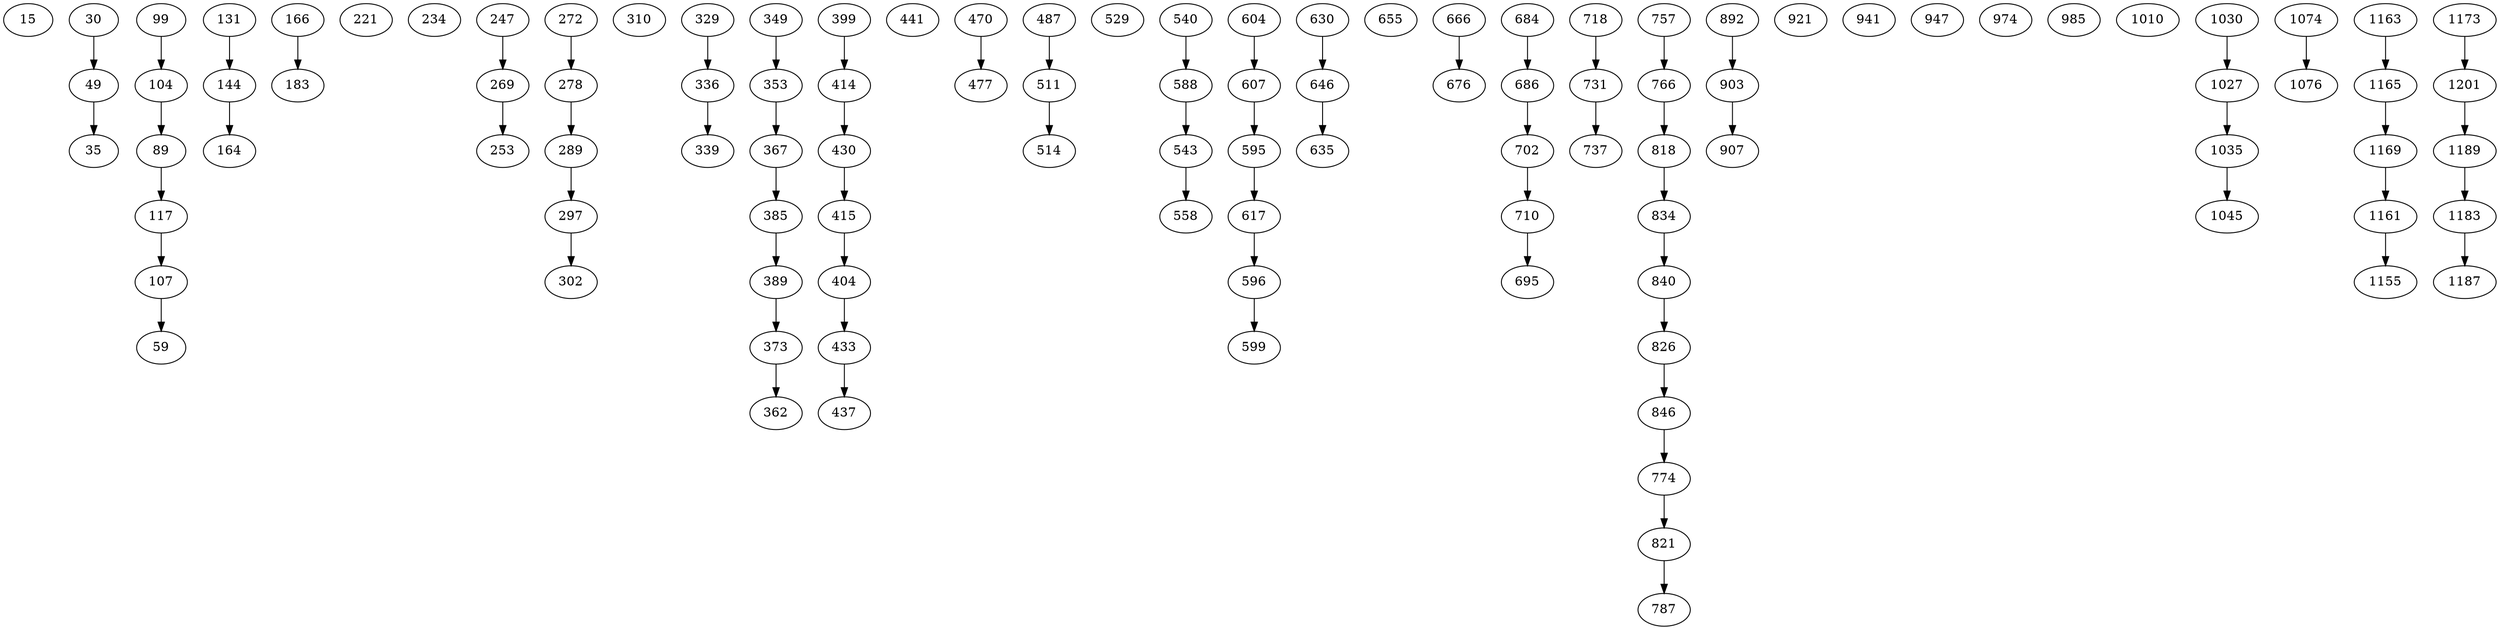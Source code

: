 strict digraph  {
15;
30 [contraction="{36: {'contraction': {43: {}}}}"];
49;
35 [contraction="{47: {}}"];
99 [contraction="{112: {}}"];
104;
89;
117;
107;
59 [contraction="{58: {}}"];
131;
144 [contraction="{147: {}}"];
164;
166;
183;
221;
234;
247 [contraction="{261: {}}"];
269;
253 [contraction="{267: {'contraction': {255: {}}}}"];
272;
278;
289;
297;
302;
310 [contraction="{315: {}}"];
329;
336;
339 [contraction="{344: {}}"];
353;
349;
367;
385;
389 [contraction="{358: {}}"];
373;
362;
399;
414 [contraction="{411: {'contraction': {412: {'contraction': {413: {}}}}}}"];
430;
415 [contraction="{426: {}}"];
404;
433;
437 [contraction="{407: {}}"];
441 [contraction="{447: {}}"];
470;
477;
487;
511;
514;
529;
540;
588;
543;
558 [contraction="{563: {'contraction': {554: {'contraction': {562: {}}}}}}"];
604;
607;
595;
617;
596 [contraction="{612: {}}"];
599;
630;
646;
635;
655;
676;
666;
684 [contraction="{703: {}}"];
686 [contraction="{750: {}}"];
702;
710 [contraction="{692: {}}"];
695;
731;
718;
737;
757 [contraction="{828: {'contraction': {758: {}}}}"];
766 [contraction="{800: {}}"];
774 [contraction="{808: {}}"];
818;
834;
840 [contraction="{817: {}}"];
826;
846 [contraction="{853: {}}"];
821 [contraction="{856: {}}"];
787 [contraction="{842: {'contraction': {861: {}}}}"];
892 [contraction="{895: {}}"];
903;
907;
921 [contraction="{930: {}}"];
941;
947;
974;
985;
1010 [contraction="{1009: {}}"];
1030;
1027;
1035;
1045 [contraction="{1044: {}}"];
1074 [contraction="{1073: {}}"];
1076;
1163;
1165;
1169;
1161 [contraction="{1120: {'contraction': {1132: {}}}}"];
1155 [contraction="{1152: {}}"];
1173 [contraction="{1176: {'contraction': {1209: {'contraction': {1212: {'contraction': {1178: {}}}}}}}}"];
1201 [contraction="{1205: {'contraction': {1197: {}}}}"];
1189;
1183;
1187 [contraction="{1199: {}}"];
30 -> 49  [action=""];
49 -> 35  [action=""];
99 -> 104  [action=""];
104 -> 89  [action=""];
89 -> 117  [action=""];
117 -> 107  [action=""];
107 -> 59  [action=""];
131 -> 144  [action=""];
144 -> 164  [action=""];
166 -> 183  [action=""];
247 -> 269  [action=""];
269 -> 253  [action=""];
272 -> 278  [action=""];
278 -> 289  [action=""];
289 -> 297  [action=""];
297 -> 302  [action=""];
329 -> 336  [action=""];
336 -> 339  [action=""];
353 -> 367  [action=""];
349 -> 353  [action=""];
367 -> 385  [action=""];
385 -> 389  [action=""];
389 -> 373  [action=""];
373 -> 362  [action=""];
399 -> 414  [action=""];
414 -> 430  [action=""];
430 -> 415  [action=""];
415 -> 404  [action=""];
404 -> 433  [action=""];
433 -> 437  [action=""];
470 -> 477  [action=""];
487 -> 511  [action=""];
511 -> 514  [action=""];
540 -> 588  [action=""];
588 -> 543  [action=""];
543 -> 558  [action=""];
604 -> 607  [action=""];
607 -> 595  [action=""];
595 -> 617  [action=""];
617 -> 596  [action=""];
596 -> 599  [action=""];
630 -> 646  [action=""];
646 -> 635  [action=""];
666 -> 676  [action=""];
684 -> 686  [action=""];
686 -> 702  [action=""];
702 -> 710  [action=""];
710 -> 695  [action=""];
731 -> 737  [action=""];
718 -> 731  [action=""];
757 -> 766  [action=""];
766 -> 818  [action=""];
774 -> 821  [action=""];
818 -> 834  [action=""];
834 -> 840  [action=""];
840 -> 826  [action=""];
826 -> 846  [action=""];
846 -> 774  [action=""];
821 -> 787  [action=""];
892 -> 903  [action=""];
903 -> 907  [action=""];
1030 -> 1027  [action=""];
1027 -> 1035  [action=""];
1035 -> 1045  [action=""];
1074 -> 1076  [action=""];
1163 -> 1165  [action=""];
1165 -> 1169  [action=""];
1169 -> 1161  [action=""];
1161 -> 1155  [action=""];
1173 -> 1201  [action=""];
1201 -> 1189  [action=""];
1189 -> 1183  [action=""];
1183 -> 1187  [action=""];
}
